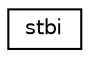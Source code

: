 digraph "Graphical Class Hierarchy"
{
  edge [fontname="Helvetica",fontsize="10",labelfontname="Helvetica",labelfontsize="10"];
  node [fontname="Helvetica",fontsize="10",shape=record];
  rankdir="LR";
  Node1 [label="stbi",height=0.2,width=0.4,color="black", fillcolor="white", style="filled",URL="$structstbi.html"];
}

